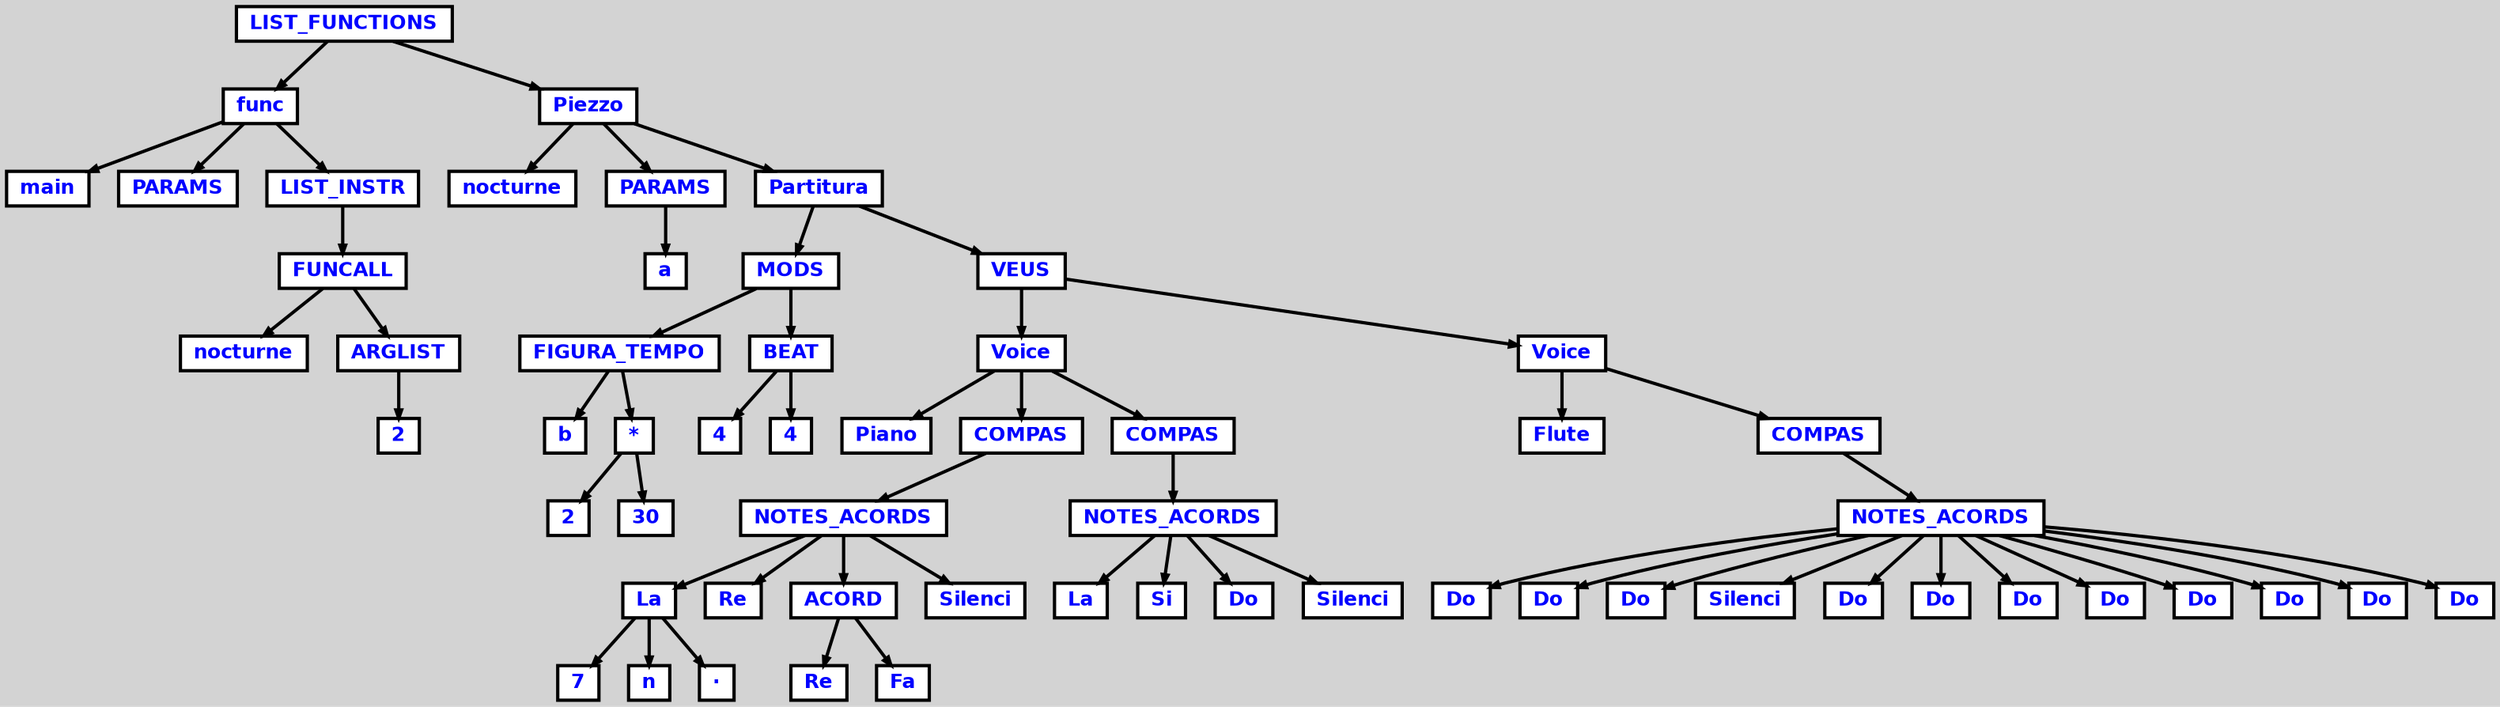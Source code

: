 digraph {

	ordering=out;
	ranksep=.4;
	bgcolor="lightgrey"; node [shape=box, fixedsize=false, fontsize=12, fontname="Helvetica-bold", fontcolor="blue"
		width=.25, height=.25, color="black", fillcolor="white", style="filled, solid, bold"];
	edge [arrowsize=.5, color="black", style="bold"]

  n0 [label="LIST_FUNCTIONS"];
  n1 [label="func"];
  n1 [label="func"];
  n2 [label="main"];
  n3 [label="PARAMS"];
  n4 [label="LIST_INSTR"];
  n4 [label="LIST_INSTR"];
  n5 [label="FUNCALL"];
  n5 [label="FUNCALL"];
  n6 [label="nocturne"];
  n7 [label="ARGLIST"];
  n7 [label="ARGLIST"];
  n8 [label="2"];
  n9 [label="Piezzo"];
  n9 [label="Piezzo"];
  n10 [label="nocturne"];
  n11 [label="PARAMS"];
  n11 [label="PARAMS"];
  n12 [label="a"];
  n13 [label="Partitura"];
  n13 [label="Partitura"];
  n14 [label="MODS"];
  n14 [label="MODS"];
  n15 [label="FIGURA_TEMPO"];
  n15 [label="FIGURA_TEMPO"];
  n16 [label="b"];
  n17 [label="*"];
  n17 [label="*"];
  n18 [label="2"];
  n19 [label="30"];
  n20 [label="BEAT"];
  n20 [label="BEAT"];
  n21 [label="4"];
  n22 [label="4"];
  n23 [label="VEUS"];
  n23 [label="VEUS"];
  n24 [label="Voice"];
  n24 [label="Voice"];
  n25 [label="Piano"];
  n26 [label="COMPAS"];
  n26 [label="COMPAS"];
  n27 [label="NOTES_ACORDS"];
  n27 [label="NOTES_ACORDS"];
  n28 [label="La"];
  n28 [label="La"];
  n29 [label="7"];
  n30 [label="n"];
  n31 [label="·"];
  n32 [label="Re"];
  n33 [label="ACORD"];
  n33 [label="ACORD"];
  n34 [label="Re"];
  n35 [label="Fa"];
  n36 [label="Silenci"];
  n37 [label="COMPAS"];
  n37 [label="COMPAS"];
  n38 [label="NOTES_ACORDS"];
  n38 [label="NOTES_ACORDS"];
  n39 [label="La"];
  n40 [label="Si"];
  n41 [label="Do"];
  n42 [label="Silenci"];
  n43 [label="Voice"];
  n43 [label="Voice"];
  n44 [label="Flute"];
  n45 [label="COMPAS"];
  n45 [label="COMPAS"];
  n46 [label="NOTES_ACORDS"];
  n46 [label="NOTES_ACORDS"];
  n47 [label="Do"];
  n48 [label="Do"];
  n49 [label="Do"];
  n50 [label="Silenci"];
  n51 [label="Do"];
  n52 [label="Do"];
  n53 [label="Do"];
  n54 [label="Do"];
  n55 [label="Do"];
  n56 [label="Do"];
  n57 [label="Do"];
  n58 [label="Do"];

  n0 -> n1 // "LIST_FUNCTIONS" -> "func"
  n1 -> n2 // "func" -> "main"
  n1 -> n3 // "func" -> "PARAMS"
  n1 -> n4 // "func" -> "LIST_INSTR"
  n4 -> n5 // "LIST_INSTR" -> "FUNCALL"
  n5 -> n6 // "FUNCALL" -> "nocturne"
  n5 -> n7 // "FUNCALL" -> "ARGLIST"
  n7 -> n8 // "ARGLIST" -> "2"
  n0 -> n9 // "LIST_FUNCTIONS" -> "Piezzo"
  n9 -> n10 // "Piezzo" -> "nocturne"
  n9 -> n11 // "Piezzo" -> "PARAMS"
  n11 -> n12 // "PARAMS" -> "a"
  n9 -> n13 // "Piezzo" -> "Partitura"
  n13 -> n14 // "Partitura" -> "MODS"
  n14 -> n15 // "MODS" -> "FIGURA_TEMPO"
  n15 -> n16 // "FIGURA_TEMPO" -> "b"
  n15 -> n17 // "FIGURA_TEMPO" -> "*"
  n17 -> n18 // "*" -> "2"
  n17 -> n19 // "*" -> "30"
  n14 -> n20 // "MODS" -> "BEAT"
  n20 -> n21 // "BEAT" -> "4"
  n20 -> n22 // "BEAT" -> "4"
  n13 -> n23 // "Partitura" -> "VEUS"
  n23 -> n24 // "VEUS" -> "Voice"
  n24 -> n25 // "Voice" -> "Piano"
  n24 -> n26 // "Voice" -> "COMPAS"
  n26 -> n27 // "COMPAS" -> "NOTES_ACORDS"
  n27 -> n28 // "NOTES_ACORDS" -> "La"
  n28 -> n29 // "La" -> "7"
  n28 -> n30 // "La" -> "n"
  n28 -> n31 // "La" -> "·"
  n27 -> n32 // "NOTES_ACORDS" -> "Re"
  n27 -> n33 // "NOTES_ACORDS" -> "ACORD"
  n33 -> n34 // "ACORD" -> "Re"
  n33 -> n35 // "ACORD" -> "Fa"
  n27 -> n36 // "NOTES_ACORDS" -> "Silenci"
  n24 -> n37 // "Voice" -> "COMPAS"
  n37 -> n38 // "COMPAS" -> "NOTES_ACORDS"
  n38 -> n39 // "NOTES_ACORDS" -> "La"
  n38 -> n40 // "NOTES_ACORDS" -> "Si"
  n38 -> n41 // "NOTES_ACORDS" -> "Do"
  n38 -> n42 // "NOTES_ACORDS" -> "Silenci"
  n23 -> n43 // "VEUS" -> "Voice"
  n43 -> n44 // "Voice" -> "Flute"
  n43 -> n45 // "Voice" -> "COMPAS"
  n45 -> n46 // "COMPAS" -> "NOTES_ACORDS"
  n46 -> n47 // "NOTES_ACORDS" -> "Do"
  n46 -> n48 // "NOTES_ACORDS" -> "Do"
  n46 -> n49 // "NOTES_ACORDS" -> "Do"
  n46 -> n50 // "NOTES_ACORDS" -> "Silenci"
  n46 -> n51 // "NOTES_ACORDS" -> "Do"
  n46 -> n52 // "NOTES_ACORDS" -> "Do"
  n46 -> n53 // "NOTES_ACORDS" -> "Do"
  n46 -> n54 // "NOTES_ACORDS" -> "Do"
  n46 -> n55 // "NOTES_ACORDS" -> "Do"
  n46 -> n56 // "NOTES_ACORDS" -> "Do"
  n46 -> n57 // "NOTES_ACORDS" -> "Do"
  n46 -> n58 // "NOTES_ACORDS" -> "Do"

}
